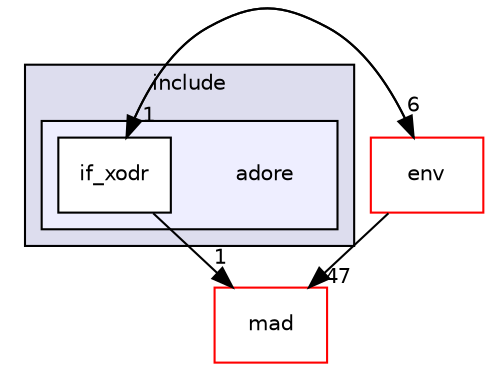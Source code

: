 digraph "/home/fascar/temp/adore/libadore/libadore/adore/if_xodr/include/adore" {
  compound=true
  node [ fontsize="10", fontname="Helvetica"];
  edge [ labelfontsize="10", labelfontname="Helvetica"];
  subgraph clusterdir_5ce2123e2f8c05d965ef0c53ef10ef46 {
    graph [ bgcolor="#ddddee", pencolor="black", label="include" fontname="Helvetica", fontsize="10", URL="dir_5ce2123e2f8c05d965ef0c53ef10ef46.html"]
  subgraph clusterdir_f81ff0ef72ebbbc35a421aa2f9369190 {
    graph [ bgcolor="#eeeeff", pencolor="black", label="" URL="dir_f81ff0ef72ebbbc35a421aa2f9369190.html"];
    dir_f81ff0ef72ebbbc35a421aa2f9369190 [shape=plaintext label="adore"];
  dir_d0db6fe8c2e8962bc33dd58cb4791c11 [shape=box label="if_xodr" fillcolor="white" style="filled" URL="dir_d0db6fe8c2e8962bc33dd58cb4791c11.html"];
  }
  }
  dir_e67924bcc0fa25173e6cb07f4c4f7f25 [shape=box label="env" fillcolor="white" style="filled" color="red" URL="dir_e67924bcc0fa25173e6cb07f4c4f7f25.html"];
  dir_dd24209da890e557508ac1b6831a5bf7 [shape=box label="mad" fillcolor="white" style="filled" color="red" URL="dir_dd24209da890e557508ac1b6831a5bf7.html"];
  dir_d0db6fe8c2e8962bc33dd58cb4791c11->dir_dd24209da890e557508ac1b6831a5bf7 [headlabel="1", labeldistance=1.5 headhref="dir_000089_000092.html"];
  dir_d0db6fe8c2e8962bc33dd58cb4791c11->dir_e67924bcc0fa25173e6cb07f4c4f7f25 [headlabel="6", labeldistance=1.5 headhref="dir_000089_000044.html"];
  dir_e67924bcc0fa25173e6cb07f4c4f7f25->dir_dd24209da890e557508ac1b6831a5bf7 [headlabel="47", labeldistance=1.5 headhref="dir_000044_000092.html"];
  dir_e67924bcc0fa25173e6cb07f4c4f7f25->dir_d0db6fe8c2e8962bc33dd58cb4791c11 [headlabel="1", labeldistance=1.5 headhref="dir_000044_000089.html"];
}
